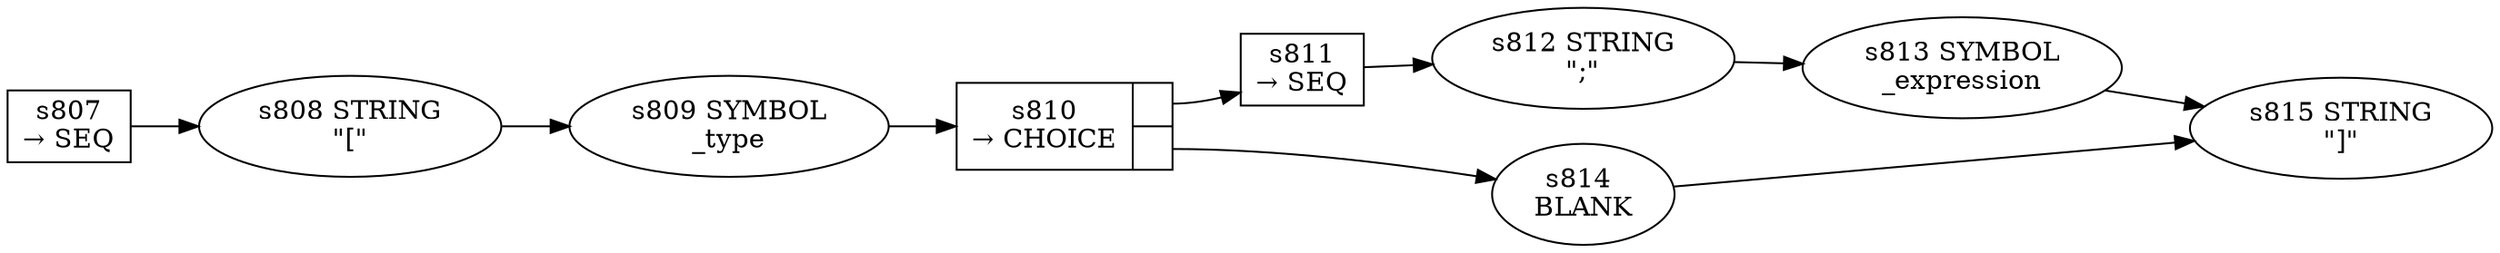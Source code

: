 
  digraph array_type {
  
    rankdir=LR;
  
    s807 [label="s807\n&rarr; SEQ", shape=record, fixedsize=false, peripheries=1];
  s808 [label="s808 STRING\n\"[\""];
  s807 -> s808 [];
  s809 [label="s809 SYMBOL\n_type" href="rust-grammar.json._type.dot.svg"];
  s808 -> s809 [];
  s810 [label="{s810\n&rarr; CHOICE|{<p0>|<p1>}}", shape=record, fixedsize=false, peripheries=1];
  s811 [label="s811\n&rarr; SEQ", shape=record, fixedsize=false, peripheries=1];
  s812 [label="s812 STRING\n\";\""];
  s811 -> s812 [];
  s813 [label="s813 SYMBOL\n_expression" href="rust-grammar.json._expression.dot.svg"];
  s812 -> s813 [];
  s810:p0 -> s811 [label=""];
  s814 [label="s814 \nBLANK"];
  s810:p1 -> s814 [label=""];
  s809 -> s810 [];
  s815 [label="s815 STRING\n\"]\""];
  s813 -> s815 [];
  s814 -> s815 [];
  
  }
  